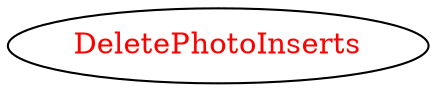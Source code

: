 digraph dependencyGraph {
 concentrate=true;
 ranksep="2.0";
 rankdir="LR"; 
 splines="ortho";
"DeletePhotoInserts" [fontcolor="red"];
}